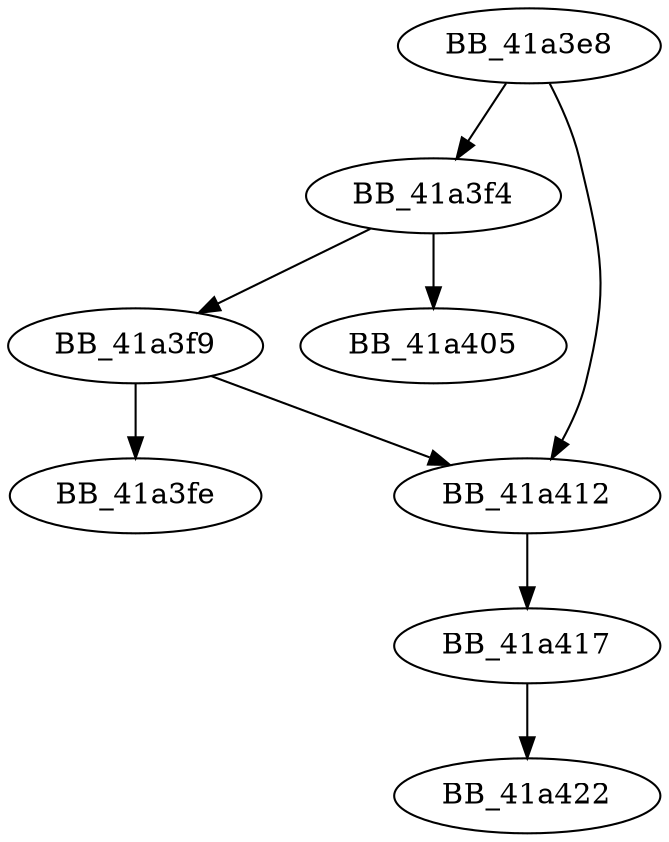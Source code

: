 DiGraph __set_error_mode{
BB_41a3e8->BB_41a3f4
BB_41a3e8->BB_41a412
BB_41a3f4->BB_41a3f9
BB_41a3f4->BB_41a405
BB_41a3f9->BB_41a3fe
BB_41a3f9->BB_41a412
BB_41a412->BB_41a417
BB_41a417->BB_41a422
}
